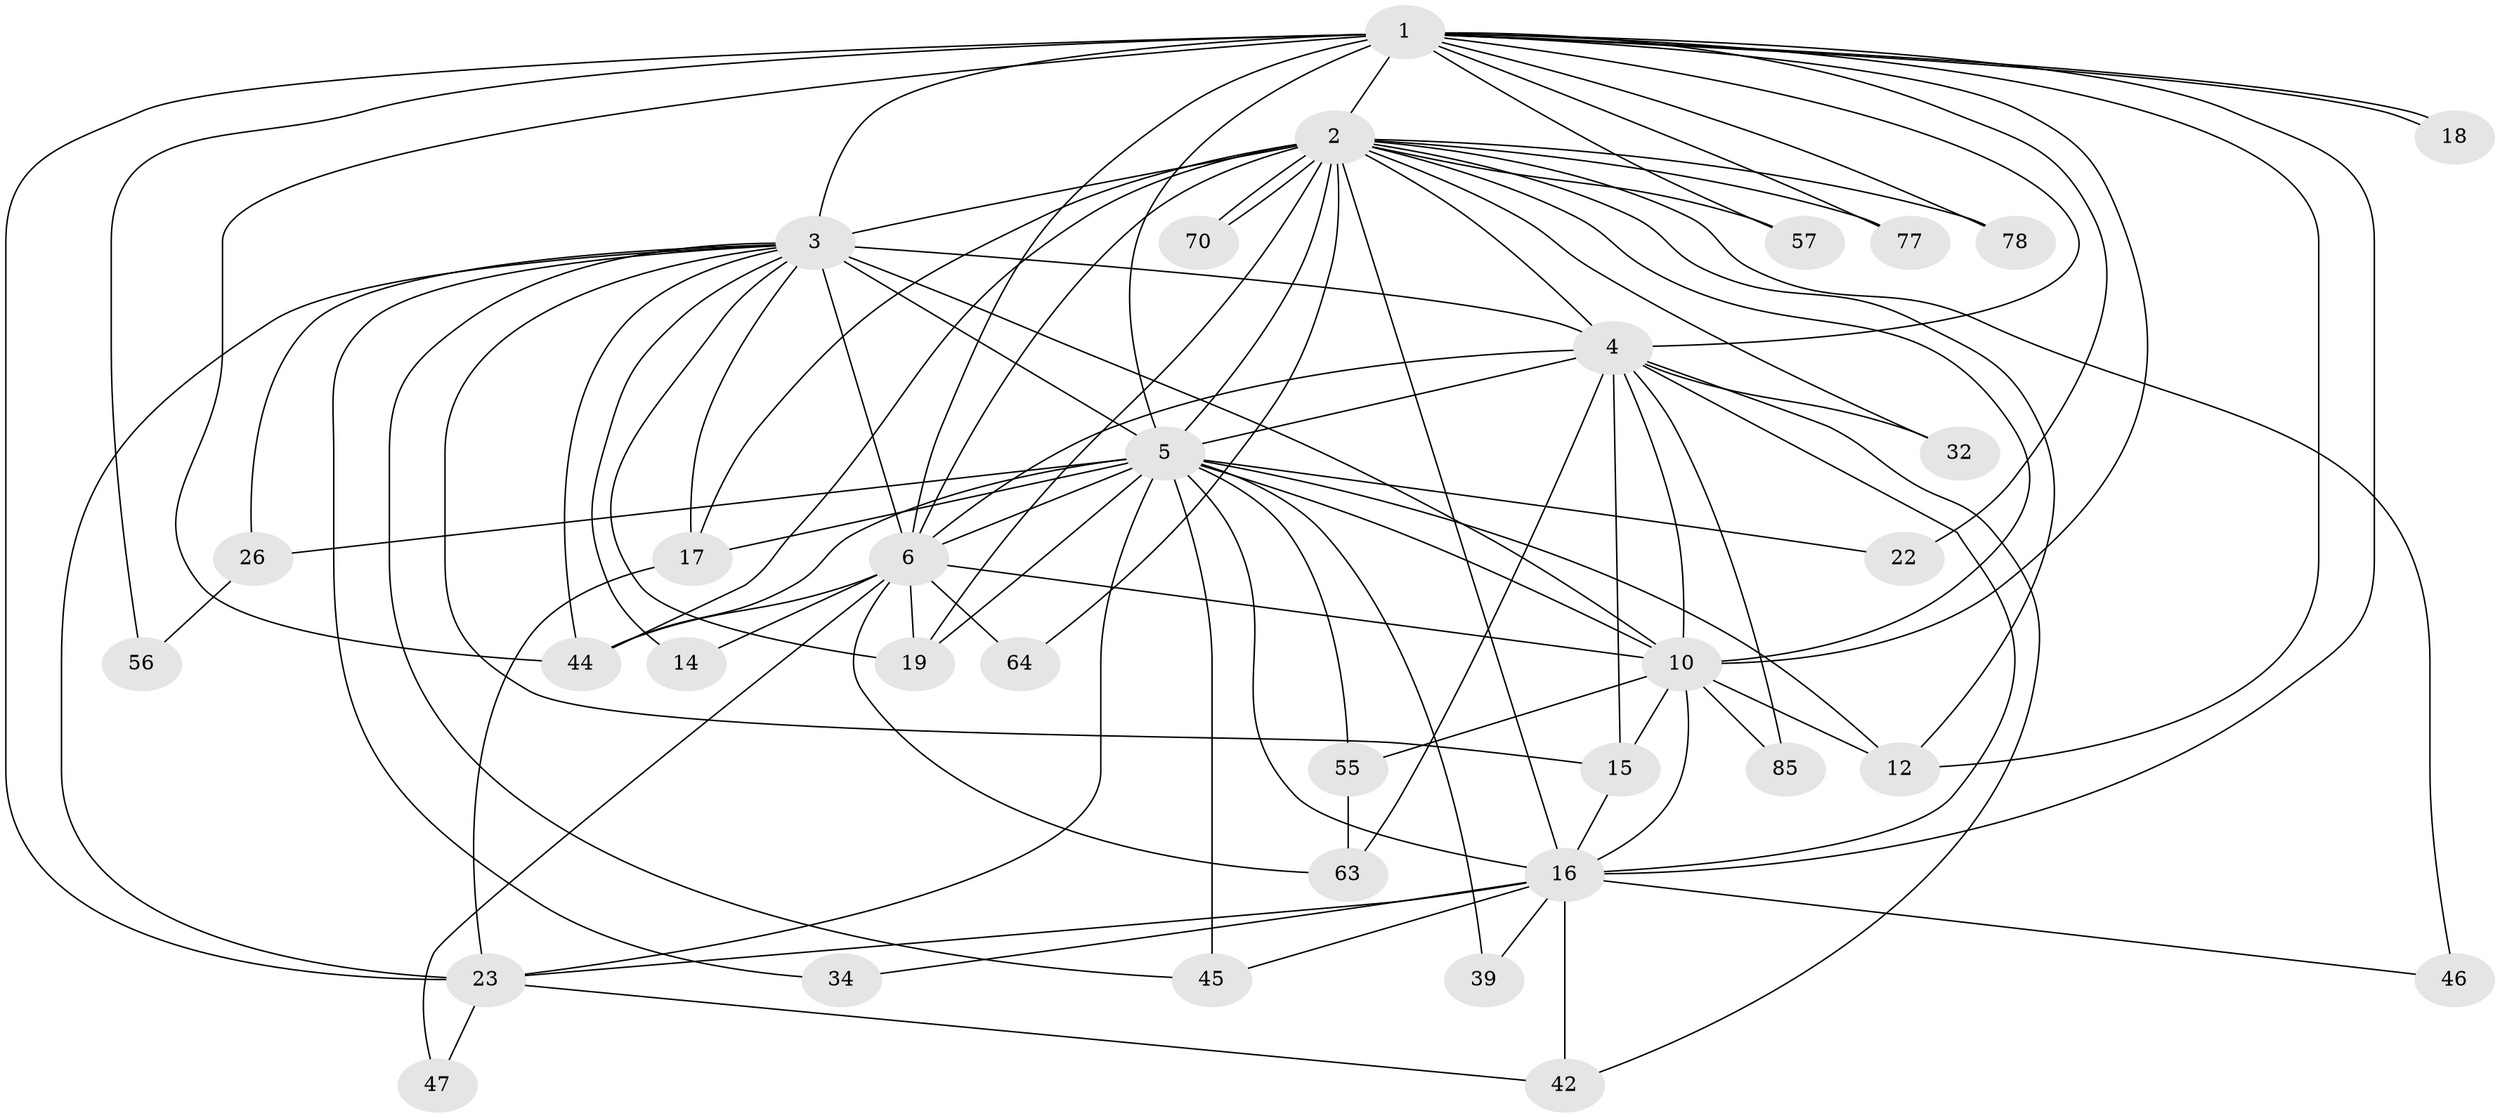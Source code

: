 // original degree distribution, {22: 0.03488372093023256, 25: 0.011627906976744186, 18: 0.011627906976744186, 16: 0.011627906976744186, 19: 0.011627906976744186, 15: 0.023255813953488372, 17: 0.011627906976744186, 4: 0.06976744186046512, 3: 0.20930232558139536, 2: 0.5465116279069767, 9: 0.011627906976744186, 5: 0.03488372093023256, 7: 0.011627906976744186}
// Generated by graph-tools (version 1.1) at 2025/17/03/04/25 18:17:29]
// undirected, 34 vertices, 94 edges
graph export_dot {
graph [start="1"]
  node [color=gray90,style=filled];
  1 [super="+29"];
  2 [super="+38+11"];
  3 [super="+36+7+20+13"];
  4;
  5 [super="+66+83+68+81+74+9+35+8"];
  6;
  10;
  12 [super="+49"];
  14;
  15 [super="+40"];
  16 [super="+67+28+59"];
  17 [super="+53"];
  18;
  19 [super="+33"];
  22;
  23 [super="+31"];
  26 [super="+79"];
  32;
  34;
  39;
  42 [super="+82"];
  44 [super="+61+58"];
  45 [super="+71"];
  46;
  47;
  55;
  56 [super="+80"];
  57;
  63 [super="+73"];
  64;
  70;
  77;
  78;
  85;
  1 -- 2;
  1 -- 3 [weight=3];
  1 -- 4;
  1 -- 5 [weight=4];
  1 -- 6;
  1 -- 10 [weight=2];
  1 -- 12;
  1 -- 18;
  1 -- 18;
  1 -- 22;
  1 -- 44;
  1 -- 56 [weight=2];
  1 -- 77;
  1 -- 78;
  1 -- 16 [weight=3];
  1 -- 23;
  1 -- 57;
  2 -- 3 [weight=2];
  2 -- 4;
  2 -- 5 [weight=6];
  2 -- 6 [weight=2];
  2 -- 10;
  2 -- 16 [weight=2];
  2 -- 32;
  2 -- 44;
  2 -- 46;
  2 -- 57;
  2 -- 64;
  2 -- 70;
  2 -- 70;
  2 -- 77;
  2 -- 78;
  2 -- 19;
  2 -- 17;
  2 -- 12;
  3 -- 4 [weight=3];
  3 -- 5 [weight=11];
  3 -- 6 [weight=3];
  3 -- 10 [weight=2];
  3 -- 17 [weight=2];
  3 -- 26 [weight=2];
  3 -- 34;
  3 -- 19;
  3 -- 14;
  3 -- 23 [weight=2];
  3 -- 45;
  3 -- 44;
  3 -- 15;
  4 -- 5 [weight=3];
  4 -- 6;
  4 -- 10;
  4 -- 15;
  4 -- 16;
  4 -- 32;
  4 -- 42;
  4 -- 63;
  4 -- 85;
  5 -- 6 [weight=8];
  5 -- 10 [weight=3];
  5 -- 55;
  5 -- 45;
  5 -- 44;
  5 -- 17;
  5 -- 23;
  5 -- 39;
  5 -- 12;
  5 -- 22;
  5 -- 26;
  5 -- 16 [weight=2];
  5 -- 19;
  6 -- 10;
  6 -- 14;
  6 -- 19;
  6 -- 47;
  6 -- 63;
  6 -- 64;
  6 -- 44;
  10 -- 12;
  10 -- 15;
  10 -- 55;
  10 -- 85;
  10 -- 16;
  15 -- 16;
  16 -- 34;
  16 -- 39;
  16 -- 46;
  16 -- 45;
  16 -- 42;
  16 -- 23;
  17 -- 23;
  23 -- 47;
  23 -- 42;
  26 -- 56;
  55 -- 63;
}
